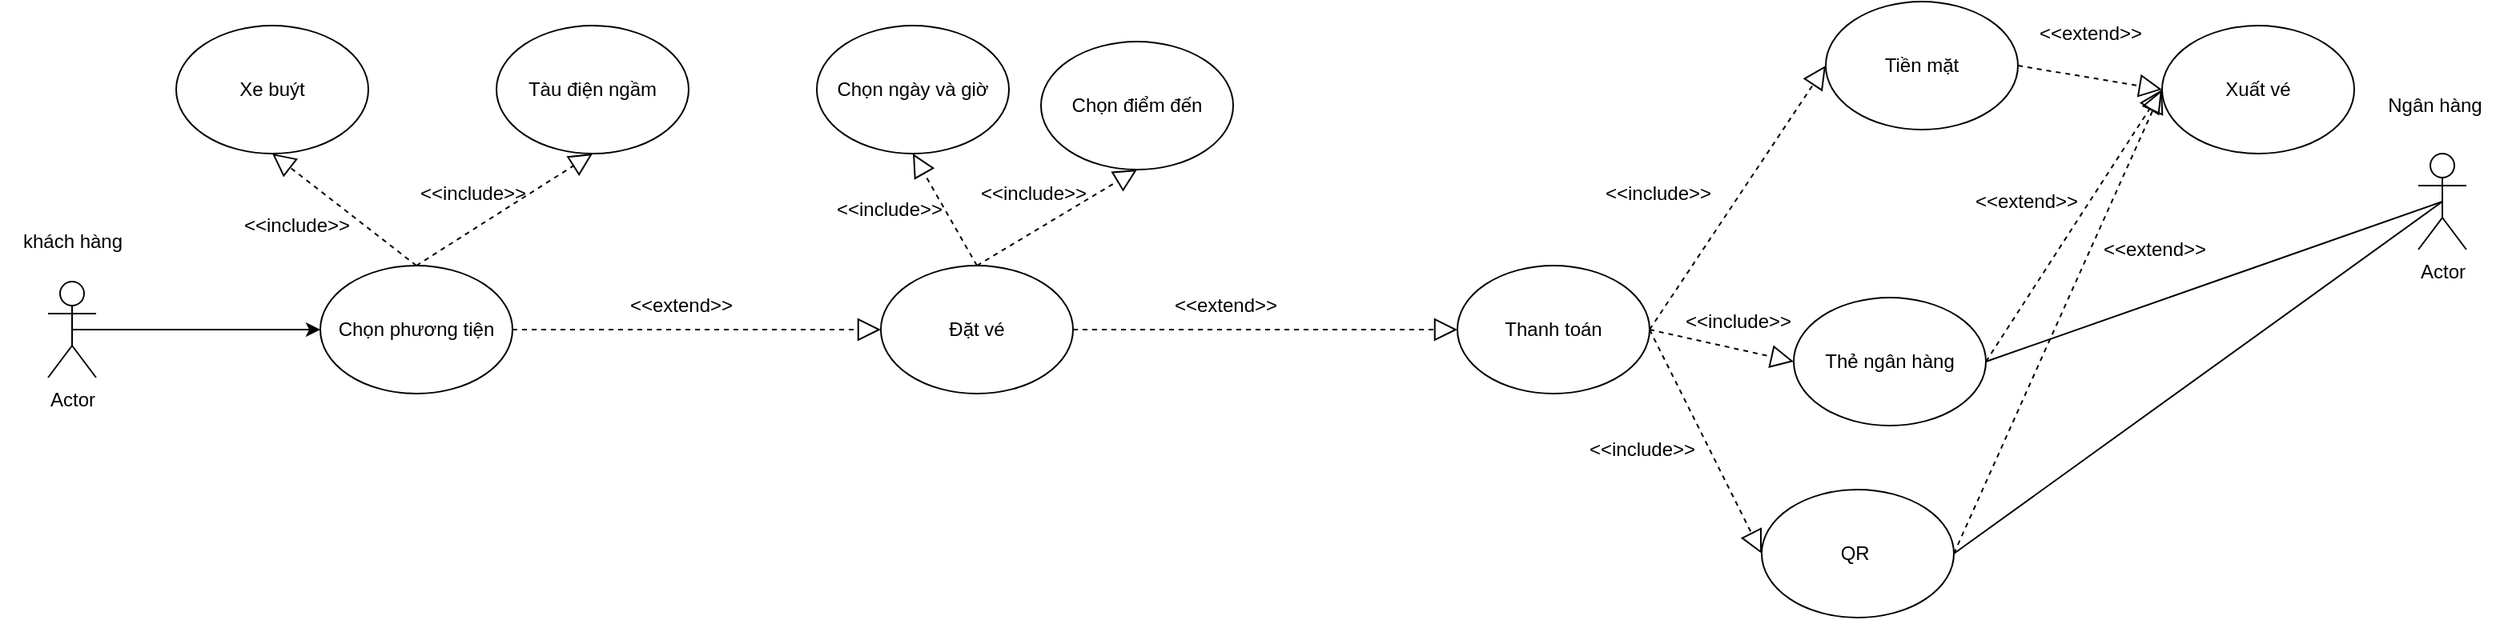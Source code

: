 <mxfile version="20.6.2" type="device" pages="6"><diagram id="iacLoFVcB0joZkk-36ie" name="Usecase"><mxGraphModel dx="1024" dy="604" grid="1" gridSize="10" guides="1" tooltips="1" connect="1" arrows="1" fold="1" page="1" pageScale="1" pageWidth="850" pageHeight="1100" math="0" shadow="0"><root><mxCell id="0"/><mxCell id="1" parent="0"/><mxCell id="AO5Pu_XyWlHS-W1bDRbT-1" value="Actor" style="shape=umlActor;verticalLabelPosition=bottom;verticalAlign=top;html=1;outlineConnect=0;" parent="1" vertex="1"><mxGeometry x="100" y="190" width="30" height="60" as="geometry"/></mxCell><mxCell id="AO5Pu_XyWlHS-W1bDRbT-2" value="khách hàng" style="text;html=1;align=center;verticalAlign=middle;resizable=0;points=[];autosize=1;strokeColor=none;fillColor=none;" parent="1" vertex="1"><mxGeometry x="70" y="150" width="90" height="30" as="geometry"/></mxCell><mxCell id="AO5Pu_XyWlHS-W1bDRbT-3" value="Chọn phương tiện" style="ellipse;whiteSpace=wrap;html=1;" parent="1" vertex="1"><mxGeometry x="270" y="180" width="120" height="80" as="geometry"/></mxCell><mxCell id="AO5Pu_XyWlHS-W1bDRbT-4" value="Xe buýt" style="ellipse;whiteSpace=wrap;html=1;" parent="1" vertex="1"><mxGeometry x="180" y="30" width="120" height="80" as="geometry"/></mxCell><mxCell id="AO5Pu_XyWlHS-W1bDRbT-5" value="Tàu điện ngầm" style="ellipse;whiteSpace=wrap;html=1;" parent="1" vertex="1"><mxGeometry x="380" y="30" width="120" height="80" as="geometry"/></mxCell><mxCell id="AO5Pu_XyWlHS-W1bDRbT-6" value="Đặt vé" style="ellipse;whiteSpace=wrap;html=1;" parent="1" vertex="1"><mxGeometry x="620" y="180" width="120" height="80" as="geometry"/></mxCell><mxCell id="AO5Pu_XyWlHS-W1bDRbT-7" value="Chọn ngày và giờ" style="ellipse;whiteSpace=wrap;html=1;" parent="1" vertex="1"><mxGeometry x="580" y="30" width="120" height="80" as="geometry"/></mxCell><mxCell id="AO5Pu_XyWlHS-W1bDRbT-8" value="Chọn điểm đến" style="ellipse;whiteSpace=wrap;html=1;" parent="1" vertex="1"><mxGeometry x="720" y="40" width="120" height="80" as="geometry"/></mxCell><mxCell id="AO5Pu_XyWlHS-W1bDRbT-9" value="" style="endArrow=classic;html=1;rounded=0;exitX=0.5;exitY=0.5;exitDx=0;exitDy=0;exitPerimeter=0;entryX=0;entryY=0.5;entryDx=0;entryDy=0;" parent="1" source="AO5Pu_XyWlHS-W1bDRbT-1" target="AO5Pu_XyWlHS-W1bDRbT-3" edge="1"><mxGeometry width="50" height="50" relative="1" as="geometry"><mxPoint x="520" y="320" as="sourcePoint"/><mxPoint x="570" y="270" as="targetPoint"/></mxGeometry></mxCell><mxCell id="AO5Pu_XyWlHS-W1bDRbT-10" value="" style="endArrow=block;dashed=1;endFill=0;endSize=12;html=1;rounded=0;exitX=1;exitY=0.5;exitDx=0;exitDy=0;entryX=0;entryY=0.5;entryDx=0;entryDy=0;" parent="1" source="AO5Pu_XyWlHS-W1bDRbT-3" target="AO5Pu_XyWlHS-W1bDRbT-6" edge="1"><mxGeometry width="160" relative="1" as="geometry"><mxPoint x="470" y="290" as="sourcePoint"/><mxPoint x="630" y="290" as="targetPoint"/></mxGeometry></mxCell><mxCell id="AO5Pu_XyWlHS-W1bDRbT-11" value="" style="endArrow=block;dashed=1;endFill=0;endSize=12;html=1;rounded=0;exitX=0.5;exitY=0;exitDx=0;exitDy=0;entryX=0.5;entryY=1;entryDx=0;entryDy=0;" parent="1" source="AO5Pu_XyWlHS-W1bDRbT-3" target="AO5Pu_XyWlHS-W1bDRbT-5" edge="1"><mxGeometry width="160" relative="1" as="geometry"><mxPoint x="470" y="290" as="sourcePoint"/><mxPoint x="630" y="290" as="targetPoint"/></mxGeometry></mxCell><mxCell id="AO5Pu_XyWlHS-W1bDRbT-12" value="" style="endArrow=block;dashed=1;endFill=0;endSize=12;html=1;rounded=0;entryX=0.5;entryY=1;entryDx=0;entryDy=0;exitX=0.5;exitY=0;exitDx=0;exitDy=0;" parent="1" source="AO5Pu_XyWlHS-W1bDRbT-3" target="AO5Pu_XyWlHS-W1bDRbT-4" edge="1"><mxGeometry width="160" relative="1" as="geometry"><mxPoint x="470" y="290" as="sourcePoint"/><mxPoint x="630" y="290" as="targetPoint"/></mxGeometry></mxCell><mxCell id="AO5Pu_XyWlHS-W1bDRbT-13" value="" style="endArrow=block;dashed=1;endFill=0;endSize=12;html=1;rounded=0;entryX=0.5;entryY=1;entryDx=0;entryDy=0;exitX=0.5;exitY=0;exitDx=0;exitDy=0;" parent="1" source="AO5Pu_XyWlHS-W1bDRbT-6" target="AO5Pu_XyWlHS-W1bDRbT-8" edge="1"><mxGeometry width="160" relative="1" as="geometry"><mxPoint x="470" y="290" as="sourcePoint"/><mxPoint x="630" y="290" as="targetPoint"/></mxGeometry></mxCell><mxCell id="AO5Pu_XyWlHS-W1bDRbT-14" value="" style="endArrow=block;dashed=1;endFill=0;endSize=12;html=1;rounded=0;entryX=0.5;entryY=1;entryDx=0;entryDy=0;exitX=0.5;exitY=0;exitDx=0;exitDy=0;" parent="1" source="AO5Pu_XyWlHS-W1bDRbT-6" target="AO5Pu_XyWlHS-W1bDRbT-7" edge="1"><mxGeometry width="160" relative="1" as="geometry"><mxPoint x="470" y="290" as="sourcePoint"/><mxPoint x="630" y="290" as="targetPoint"/></mxGeometry></mxCell><mxCell id="AO5Pu_XyWlHS-W1bDRbT-15" value="Thanh toán" style="ellipse;whiteSpace=wrap;html=1;" parent="1" vertex="1"><mxGeometry x="980" y="180" width="120" height="80" as="geometry"/></mxCell><mxCell id="AO5Pu_XyWlHS-W1bDRbT-17" value="QR&amp;nbsp;" style="ellipse;whiteSpace=wrap;html=1;" parent="1" vertex="1"><mxGeometry x="1170" y="320" width="120" height="80" as="geometry"/></mxCell><mxCell id="AO5Pu_XyWlHS-W1bDRbT-18" value="Thẻ ngân hàng" style="ellipse;whiteSpace=wrap;html=1;" parent="1" vertex="1"><mxGeometry x="1190" y="200" width="120" height="80" as="geometry"/></mxCell><mxCell id="AO5Pu_XyWlHS-W1bDRbT-19" value="Tiền mặt" style="ellipse;whiteSpace=wrap;html=1;" parent="1" vertex="1"><mxGeometry x="1210" y="15" width="120" height="80" as="geometry"/></mxCell><mxCell id="AO5Pu_XyWlHS-W1bDRbT-21" value="" style="endArrow=block;dashed=1;endFill=0;endSize=12;html=1;rounded=0;exitX=1;exitY=0.5;exitDx=0;exitDy=0;entryX=0;entryY=0.5;entryDx=0;entryDy=0;" parent="1" source="AO5Pu_XyWlHS-W1bDRbT-6" target="AO5Pu_XyWlHS-W1bDRbT-15" edge="1"><mxGeometry width="160" relative="1" as="geometry"><mxPoint x="690" y="290" as="sourcePoint"/><mxPoint x="850" y="290" as="targetPoint"/></mxGeometry></mxCell><mxCell id="AO5Pu_XyWlHS-W1bDRbT-24" value="Actor" style="shape=umlActor;verticalLabelPosition=bottom;verticalAlign=top;html=1;" parent="1" vertex="1"><mxGeometry x="1580" y="110" width="30" height="60" as="geometry"/></mxCell><mxCell id="AO5Pu_XyWlHS-W1bDRbT-25" value="Ngân hàng" style="text;html=1;align=center;verticalAlign=middle;resizable=0;points=[];autosize=1;strokeColor=none;fillColor=none;" parent="1" vertex="1"><mxGeometry x="1550" y="65" width="80" height="30" as="geometry"/></mxCell><mxCell id="AO5Pu_XyWlHS-W1bDRbT-27" value="" style="endArrow=block;dashed=1;endFill=0;endSize=12;html=1;rounded=0;entryX=0;entryY=0.5;entryDx=0;entryDy=0;exitX=1;exitY=0.5;exitDx=0;exitDy=0;" parent="1" source="AO5Pu_XyWlHS-W1bDRbT-15" target="AO5Pu_XyWlHS-W1bDRbT-17" edge="1"><mxGeometry width="160" relative="1" as="geometry"><mxPoint x="1010" y="190" as="sourcePoint"/><mxPoint x="1170" y="190" as="targetPoint"/></mxGeometry></mxCell><mxCell id="AO5Pu_XyWlHS-W1bDRbT-28" value="" style="endArrow=block;dashed=1;endFill=0;endSize=12;html=1;rounded=0;entryX=0;entryY=0.5;entryDx=0;entryDy=0;" parent="1" target="AO5Pu_XyWlHS-W1bDRbT-18" edge="1"><mxGeometry width="160" relative="1" as="geometry"><mxPoint x="1100" y="220" as="sourcePoint"/><mxPoint x="1170" y="190" as="targetPoint"/></mxGeometry></mxCell><mxCell id="AO5Pu_XyWlHS-W1bDRbT-29" value="" style="endArrow=block;dashed=1;endFill=0;endSize=12;html=1;rounded=0;entryX=0;entryY=0.5;entryDx=0;entryDy=0;exitX=1;exitY=0.5;exitDx=0;exitDy=0;" parent="1" source="AO5Pu_XyWlHS-W1bDRbT-15" target="AO5Pu_XyWlHS-W1bDRbT-19" edge="1"><mxGeometry width="160" relative="1" as="geometry"><mxPoint x="1010" y="190" as="sourcePoint"/><mxPoint x="1170" y="190" as="targetPoint"/></mxGeometry></mxCell><mxCell id="AO5Pu_XyWlHS-W1bDRbT-30" value="Xuất vé" style="ellipse;whiteSpace=wrap;html=1;" parent="1" vertex="1"><mxGeometry x="1420" y="30" width="120" height="80" as="geometry"/></mxCell><mxCell id="AO5Pu_XyWlHS-W1bDRbT-31" value="" style="endArrow=block;dashed=1;endFill=0;endSize=12;html=1;rounded=0;entryX=0;entryY=0.5;entryDx=0;entryDy=0;exitX=1;exitY=0.5;exitDx=0;exitDy=0;" parent="1" source="AO5Pu_XyWlHS-W1bDRbT-17" target="AO5Pu_XyWlHS-W1bDRbT-30" edge="1"><mxGeometry width="160" relative="1" as="geometry"><mxPoint x="1300" y="320" as="sourcePoint"/><mxPoint x="1380" y="220" as="targetPoint"/></mxGeometry></mxCell><mxCell id="AO5Pu_XyWlHS-W1bDRbT-32" value="" style="endArrow=block;dashed=1;endFill=0;endSize=12;html=1;rounded=0;exitX=1;exitY=0.5;exitDx=0;exitDy=0;entryX=0;entryY=0.5;entryDx=0;entryDy=0;" parent="1" source="AO5Pu_XyWlHS-W1bDRbT-18" target="AO5Pu_XyWlHS-W1bDRbT-30" edge="1"><mxGeometry width="160" relative="1" as="geometry"><mxPoint x="1010" y="190" as="sourcePoint"/><mxPoint x="1380" y="220" as="targetPoint"/></mxGeometry></mxCell><mxCell id="AO5Pu_XyWlHS-W1bDRbT-33" value="" style="endArrow=block;dashed=1;endFill=0;endSize=12;html=1;rounded=0;exitX=1;exitY=0.5;exitDx=0;exitDy=0;entryX=0;entryY=0.5;entryDx=0;entryDy=0;" parent="1" source="AO5Pu_XyWlHS-W1bDRbT-19" target="AO5Pu_XyWlHS-W1bDRbT-30" edge="1"><mxGeometry width="160" relative="1" as="geometry"><mxPoint x="1010" y="190" as="sourcePoint"/><mxPoint x="1170" y="190" as="targetPoint"/></mxGeometry></mxCell><mxCell id="AO5Pu_XyWlHS-W1bDRbT-40" value="" style="endArrow=none;html=1;rounded=0;entryX=0.5;entryY=0.5;entryDx=0;entryDy=0;entryPerimeter=0;exitX=1;exitY=0.5;exitDx=0;exitDy=0;" parent="1" source="AO5Pu_XyWlHS-W1bDRbT-18" target="AO5Pu_XyWlHS-W1bDRbT-24" edge="1"><mxGeometry width="50" height="50" relative="1" as="geometry"><mxPoint x="1070" y="220" as="sourcePoint"/><mxPoint x="1120" y="170" as="targetPoint"/></mxGeometry></mxCell><mxCell id="AO5Pu_XyWlHS-W1bDRbT-41" value="" style="endArrow=none;html=1;rounded=0;entryX=0.5;entryY=0.5;entryDx=0;entryDy=0;entryPerimeter=0;exitX=1;exitY=0.5;exitDx=0;exitDy=0;" parent="1" source="AO5Pu_XyWlHS-W1bDRbT-17" target="AO5Pu_XyWlHS-W1bDRbT-24" edge="1"><mxGeometry width="50" height="50" relative="1" as="geometry"><mxPoint x="1300" y="320" as="sourcePoint"/><mxPoint x="1170" y="170" as="targetPoint"/></mxGeometry></mxCell><mxCell id="AO5Pu_XyWlHS-W1bDRbT-42" value="&amp;lt;&amp;lt;include&amp;gt;&amp;gt;" style="text;html=1;align=center;verticalAlign=middle;resizable=0;points=[];autosize=1;strokeColor=none;fillColor=none;" parent="1" vertex="1"><mxGeometry x="210" y="140" width="90" height="30" as="geometry"/></mxCell><mxCell id="AO5Pu_XyWlHS-W1bDRbT-43" value="&amp;lt;&amp;lt;include&amp;gt;&amp;gt;" style="text;html=1;align=center;verticalAlign=middle;resizable=0;points=[];autosize=1;strokeColor=none;fillColor=none;" parent="1" vertex="1"><mxGeometry x="320" y="120" width="90" height="30" as="geometry"/></mxCell><mxCell id="AO5Pu_XyWlHS-W1bDRbT-44" value="&amp;lt;&amp;lt;extend&amp;gt;&amp;gt;" style="text;html=1;align=center;verticalAlign=middle;resizable=0;points=[];autosize=1;strokeColor=none;fillColor=none;" parent="1" vertex="1"><mxGeometry x="450" y="190" width="90" height="30" as="geometry"/></mxCell><mxCell id="AO5Pu_XyWlHS-W1bDRbT-45" value="&amp;lt;&amp;lt;include&amp;gt;&amp;gt;" style="text;html=1;align=center;verticalAlign=middle;resizable=0;points=[];autosize=1;strokeColor=none;fillColor=none;" parent="1" vertex="1"><mxGeometry x="580" y="130" width="90" height="30" as="geometry"/></mxCell><mxCell id="AO5Pu_XyWlHS-W1bDRbT-46" value="&amp;lt;&amp;lt;include&amp;gt;&amp;gt;" style="text;html=1;align=center;verticalAlign=middle;resizable=0;points=[];autosize=1;strokeColor=none;fillColor=none;" parent="1" vertex="1"><mxGeometry x="670" y="120" width="90" height="30" as="geometry"/></mxCell><mxCell id="AO5Pu_XyWlHS-W1bDRbT-47" value="&amp;lt;&amp;lt;extend&amp;gt;&amp;gt;" style="text;html=1;align=center;verticalAlign=middle;resizable=0;points=[];autosize=1;strokeColor=none;fillColor=none;" parent="1" vertex="1"><mxGeometry x="790" y="190" width="90" height="30" as="geometry"/></mxCell><mxCell id="AO5Pu_XyWlHS-W1bDRbT-48" value="&amp;lt;&amp;lt;include&amp;gt;&amp;gt;" style="text;html=1;align=center;verticalAlign=middle;resizable=0;points=[];autosize=1;strokeColor=none;fillColor=none;" parent="1" vertex="1"><mxGeometry x="1050" y="280" width="90" height="30" as="geometry"/></mxCell><mxCell id="AO5Pu_XyWlHS-W1bDRbT-49" value="&amp;lt;&amp;lt;include&amp;gt;&amp;gt;" style="text;html=1;align=center;verticalAlign=middle;resizable=0;points=[];autosize=1;strokeColor=none;fillColor=none;" parent="1" vertex="1"><mxGeometry x="1110" y="200" width="90" height="30" as="geometry"/></mxCell><mxCell id="AO5Pu_XyWlHS-W1bDRbT-50" value="&amp;lt;&amp;lt;include&amp;gt;&amp;gt;" style="text;html=1;align=center;verticalAlign=middle;resizable=0;points=[];autosize=1;strokeColor=none;fillColor=none;" parent="1" vertex="1"><mxGeometry x="1060" y="120" width="90" height="30" as="geometry"/></mxCell><mxCell id="AO5Pu_XyWlHS-W1bDRbT-51" value="&amp;lt;&amp;lt;extend&amp;gt;&amp;gt;" style="text;html=1;align=center;verticalAlign=middle;resizable=0;points=[];autosize=1;strokeColor=none;fillColor=none;" parent="1" vertex="1"><mxGeometry x="1330" y="20" width="90" height="30" as="geometry"/></mxCell><mxCell id="AO5Pu_XyWlHS-W1bDRbT-52" value="&amp;lt;&amp;lt;extend&amp;gt;&amp;gt;" style="text;html=1;align=center;verticalAlign=middle;resizable=0;points=[];autosize=1;strokeColor=none;fillColor=none;" parent="1" vertex="1"><mxGeometry x="1370" y="155" width="90" height="30" as="geometry"/></mxCell><mxCell id="AO5Pu_XyWlHS-W1bDRbT-53" value="&amp;lt;&amp;lt;extend&amp;gt;&amp;gt;" style="text;html=1;align=center;verticalAlign=middle;resizable=0;points=[];autosize=1;strokeColor=none;fillColor=none;" parent="1" vertex="1"><mxGeometry x="1290" y="125" width="90" height="30" as="geometry"/></mxCell></root></mxGraphModel></diagram><diagram id="TKnzHQsbYQCjZltURCV0" name="Activity"><mxGraphModel dx="1024" dy="604" grid="1" gridSize="10" guides="1" tooltips="1" connect="1" arrows="1" fold="1" page="1" pageScale="1" pageWidth="850" pageHeight="1100" math="0" shadow="0"><root><mxCell id="0"/><mxCell id="1" parent="0"/><mxCell id="hkmP-jfpJvzQ1PS6TCCX-1" value="khách hàng" style="swimlane;whiteSpace=wrap;html=1;" parent="1" vertex="1"><mxGeometry x="100" y="70" width="300" height="1920" as="geometry"/></mxCell><mxCell id="hkmP-jfpJvzQ1PS6TCCX-17" value="chọn phương tiện" style="rounded=1;whiteSpace=wrap;html=1;arcSize=40;fontColor=#000000;fillColor=#ffffc0;strokeColor=#ff0000;" parent="hkmP-jfpJvzQ1PS6TCCX-1" vertex="1"><mxGeometry x="60" y="500" width="120" height="40" as="geometry"/></mxCell><mxCell id="hkmP-jfpJvzQ1PS6TCCX-21" value="điền thông tin đặt vé" style="rounded=1;whiteSpace=wrap;html=1;arcSize=40;fontColor=#000000;fillColor=#ffffc0;strokeColor=#ff0000;" parent="hkmP-jfpJvzQ1PS6TCCX-1" vertex="1"><mxGeometry x="60" y="680" width="120" height="40" as="geometry"/></mxCell><mxCell id="qlvYzzBiMZZHUii1T-9Y-28" value="chọn phương thức thanh toán" style="rounded=1;whiteSpace=wrap;html=1;arcSize=40;fontColor=#000000;fillColor=#ffffc0;strokeColor=#ff0000;" parent="hkmP-jfpJvzQ1PS6TCCX-1" vertex="1"><mxGeometry x="70" y="1110" width="120" height="40" as="geometry"/></mxCell><mxCell id="hkmP-jfpJvzQ1PS6TCCX-6" value="Hệ thống" style="swimlane;whiteSpace=wrap;html=1;" parent="1" vertex="1"><mxGeometry x="400" y="70" width="560" height="1920" as="geometry"/></mxCell><mxCell id="hkmP-jfpJvzQ1PS6TCCX-2" value="" style="ellipse;html=1;shape=startState;fillColor=#000000;strokeColor=#ff0000;" parent="hkmP-jfpJvzQ1PS6TCCX-6" vertex="1"><mxGeometry x="135" y="70" width="30" height="30" as="geometry"/></mxCell><mxCell id="hkmP-jfpJvzQ1PS6TCCX-3" value="" style="edgeStyle=orthogonalEdgeStyle;html=1;verticalAlign=bottom;endArrow=open;endSize=8;strokeColor=#ff0000;rounded=0;" parent="hkmP-jfpJvzQ1PS6TCCX-6" source="hkmP-jfpJvzQ1PS6TCCX-2" edge="1"><mxGeometry relative="1" as="geometry"><mxPoint x="150" y="160" as="targetPoint"/></mxGeometry></mxCell><mxCell id="hkmP-jfpJvzQ1PS6TCCX-4" value="hiển thị giao diện chọn điểm dến" style="rounded=1;whiteSpace=wrap;html=1;arcSize=40;fontColor=#000000;fillColor=#ffffc0;strokeColor=#ff0000;" parent="hkmP-jfpJvzQ1PS6TCCX-6" vertex="1"><mxGeometry x="90" y="160" width="120" height="40" as="geometry"/></mxCell><mxCell id="hkmP-jfpJvzQ1PS6TCCX-5" value="" style="edgeStyle=orthogonalEdgeStyle;html=1;verticalAlign=bottom;endArrow=open;endSize=8;strokeColor=#ff0000;rounded=0;" parent="hkmP-jfpJvzQ1PS6TCCX-6" source="hkmP-jfpJvzQ1PS6TCCX-4" edge="1"><mxGeometry relative="1" as="geometry"><mxPoint x="150" y="260" as="targetPoint"/></mxGeometry></mxCell><mxCell id="hkmP-jfpJvzQ1PS6TCCX-7" value="" style="shape=line;html=1;strokeWidth=6;strokeColor=#ff0000;" parent="hkmP-jfpJvzQ1PS6TCCX-6" vertex="1"><mxGeometry x="50" y="260" width="200" height="10" as="geometry"/></mxCell><mxCell id="hkmP-jfpJvzQ1PS6TCCX-8" value="" style="edgeStyle=orthogonalEdgeStyle;html=1;verticalAlign=bottom;endArrow=open;endSize=8;strokeColor=#ff0000;rounded=0;" parent="hkmP-jfpJvzQ1PS6TCCX-6" source="hkmP-jfpJvzQ1PS6TCCX-7" edge="1"><mxGeometry relative="1" as="geometry"><mxPoint x="90" y="350" as="targetPoint"/><Array as="points"><mxPoint x="90" y="310"/><mxPoint x="90" y="310"/></Array></mxGeometry></mxCell><mxCell id="hkmP-jfpJvzQ1PS6TCCX-9" value="" style="edgeStyle=orthogonalEdgeStyle;html=1;verticalAlign=bottom;endArrow=open;endSize=8;strokeColor=#ff0000;rounded=0;" parent="hkmP-jfpJvzQ1PS6TCCX-6" edge="1"><mxGeometry relative="1" as="geometry"><mxPoint x="210" y="350" as="targetPoint"/><mxPoint x="210" y="270" as="sourcePoint"/><Array as="points"><mxPoint x="210" y="300"/><mxPoint x="210" y="300"/></Array></mxGeometry></mxCell><mxCell id="hkmP-jfpJvzQ1PS6TCCX-10" value="Xe buýt" style="rounded=1;whiteSpace=wrap;html=1;arcSize=40;fontColor=#000000;fillColor=#ffffc0;strokeColor=#ff0000;" parent="hkmP-jfpJvzQ1PS6TCCX-6" vertex="1"><mxGeometry x="30" y="350" width="120" height="40" as="geometry"/></mxCell><mxCell id="hkmP-jfpJvzQ1PS6TCCX-11" value="" style="edgeStyle=orthogonalEdgeStyle;html=1;verticalAlign=bottom;endArrow=open;endSize=8;strokeColor=#ff0000;rounded=0;" parent="hkmP-jfpJvzQ1PS6TCCX-6" source="hkmP-jfpJvzQ1PS6TCCX-10" edge="1"><mxGeometry relative="1" as="geometry"><mxPoint x="90" y="450" as="targetPoint"/></mxGeometry></mxCell><mxCell id="hkmP-jfpJvzQ1PS6TCCX-12" value="Tàu điện ngầm" style="rounded=1;whiteSpace=wrap;html=1;arcSize=40;fontColor=#000000;fillColor=#ffffc0;strokeColor=#ff0000;" parent="hkmP-jfpJvzQ1PS6TCCX-6" vertex="1"><mxGeometry x="150" y="350" width="120" height="40" as="geometry"/></mxCell><mxCell id="hkmP-jfpJvzQ1PS6TCCX-13" value="" style="edgeStyle=orthogonalEdgeStyle;html=1;verticalAlign=bottom;endArrow=open;endSize=8;strokeColor=#ff0000;rounded=0;" parent="hkmP-jfpJvzQ1PS6TCCX-6" source="hkmP-jfpJvzQ1PS6TCCX-12" edge="1"><mxGeometry relative="1" as="geometry"><mxPoint x="210" y="450" as="targetPoint"/><Array as="points"><mxPoint x="210" y="450"/></Array></mxGeometry></mxCell><mxCell id="hkmP-jfpJvzQ1PS6TCCX-15" value="" style="shape=line;html=1;strokeWidth=6;strokeColor=#ff0000;" parent="hkmP-jfpJvzQ1PS6TCCX-6" vertex="1"><mxGeometry x="50" y="450" width="200" height="10" as="geometry"/></mxCell><mxCell id="hkmP-jfpJvzQ1PS6TCCX-16" value="" style="edgeStyle=orthogonalEdgeStyle;html=1;verticalAlign=bottom;endArrow=open;endSize=8;strokeColor=#ff0000;rounded=0;" parent="hkmP-jfpJvzQ1PS6TCCX-6" source="hkmP-jfpJvzQ1PS6TCCX-15" edge="1"><mxGeometry relative="1" as="geometry"><mxPoint x="-120" y="520" as="targetPoint"/><Array as="points"><mxPoint x="150" y="520"/><mxPoint x="-120" y="520"/></Array></mxGeometry></mxCell><mxCell id="hkmP-jfpJvzQ1PS6TCCX-19" value="hiện thị giao diện chọn thông tin đặt vé" style="rounded=1;whiteSpace=wrap;html=1;arcSize=40;fontColor=#000000;fillColor=#ffffc0;strokeColor=#ff0000;" parent="hkmP-jfpJvzQ1PS6TCCX-6" vertex="1"><mxGeometry x="100" y="590" width="120" height="40" as="geometry"/></mxCell><mxCell id="qlvYzzBiMZZHUii1T-9Y-1" value="hiển thị giao diện thanh toán" style="rounded=1;whiteSpace=wrap;html=1;arcSize=40;fontColor=#000000;fillColor=#ffffc0;strokeColor=#ff0000;" parent="hkmP-jfpJvzQ1PS6TCCX-6" vertex="1"><mxGeometry x="130" y="770" width="120" height="40" as="geometry"/></mxCell><mxCell id="qlvYzzBiMZZHUii1T-9Y-2" value="" style="edgeStyle=orthogonalEdgeStyle;html=1;verticalAlign=bottom;endArrow=open;endSize=8;strokeColor=#ff0000;rounded=0;" parent="hkmP-jfpJvzQ1PS6TCCX-6" source="qlvYzzBiMZZHUii1T-9Y-1" edge="1"><mxGeometry relative="1" as="geometry"><mxPoint x="190" y="870" as="targetPoint"/></mxGeometry></mxCell><mxCell id="qlvYzzBiMZZHUii1T-9Y-3" value="" style="shape=line;html=1;strokeWidth=6;strokeColor=#ff0000;" parent="hkmP-jfpJvzQ1PS6TCCX-6" vertex="1"><mxGeometry x="60" y="870" width="310" height="10" as="geometry"/></mxCell><mxCell id="qlvYzzBiMZZHUii1T-9Y-7" value="Tiền mặt" style="rounded=1;whiteSpace=wrap;html=1;arcSize=40;fontColor=#000000;fillColor=#ffffc0;strokeColor=#ff0000;" parent="hkmP-jfpJvzQ1PS6TCCX-6" vertex="1"><mxGeometry x="15" y="950" width="120" height="40" as="geometry"/></mxCell><mxCell id="qlvYzzBiMZZHUii1T-9Y-13" value="QR" style="rounded=1;whiteSpace=wrap;html=1;arcSize=40;fontColor=#000000;fillColor=#ffffc0;strokeColor=#ff0000;" parent="hkmP-jfpJvzQ1PS6TCCX-6" vertex="1"><mxGeometry x="280" y="950" width="120" height="40" as="geometry"/></mxCell><mxCell id="qlvYzzBiMZZHUii1T-9Y-16" value="" style="edgeStyle=orthogonalEdgeStyle;html=1;verticalAlign=bottom;endArrow=open;endSize=8;strokeColor=#ff0000;rounded=0;" parent="hkmP-jfpJvzQ1PS6TCCX-6" edge="1"><mxGeometry relative="1" as="geometry"><mxPoint x="340" y="950" as="targetPoint"/><mxPoint x="340" y="880" as="sourcePoint"/></mxGeometry></mxCell><mxCell id="qlvYzzBiMZZHUii1T-9Y-21" value="" style="edgeStyle=orthogonalEdgeStyle;html=1;verticalAlign=bottom;endArrow=open;endSize=8;strokeColor=#ff0000;rounded=0;" parent="hkmP-jfpJvzQ1PS6TCCX-6" edge="1"><mxGeometry relative="1" as="geometry"><mxPoint x="80" y="950" as="targetPoint"/><mxPoint x="80" y="880" as="sourcePoint"/></mxGeometry></mxCell><mxCell id="qlvYzzBiMZZHUii1T-9Y-22" value="thẻ ngân hàng" style="rounded=1;whiteSpace=wrap;html=1;arcSize=40;fontColor=#000000;fillColor=#ffffc0;strokeColor=#ff0000;" parent="hkmP-jfpJvzQ1PS6TCCX-6" vertex="1"><mxGeometry x="155" y="950" width="120" height="40" as="geometry"/></mxCell><mxCell id="qlvYzzBiMZZHUii1T-9Y-23" value="" style="edgeStyle=orthogonalEdgeStyle;html=1;verticalAlign=bottom;endArrow=open;endSize=8;strokeColor=#ff0000;rounded=0;" parent="hkmP-jfpJvzQ1PS6TCCX-6" source="qlvYzzBiMZZHUii1T-9Y-22" edge="1"><mxGeometry relative="1" as="geometry"><mxPoint x="215" y="1050" as="targetPoint"/></mxGeometry></mxCell><mxCell id="qlvYzzBiMZZHUii1T-9Y-24" value="" style="edgeStyle=orthogonalEdgeStyle;html=1;verticalAlign=bottom;endArrow=open;endSize=8;strokeColor=#ff0000;rounded=0;" parent="hkmP-jfpJvzQ1PS6TCCX-6" edge="1"><mxGeometry relative="1" as="geometry"><mxPoint x="339.5" y="1050" as="targetPoint"/><mxPoint x="339.5" y="990" as="sourcePoint"/></mxGeometry></mxCell><mxCell id="qlvYzzBiMZZHUii1T-9Y-25" value="" style="edgeStyle=orthogonalEdgeStyle;html=1;verticalAlign=bottom;endArrow=open;endSize=8;strokeColor=#ff0000;rounded=0;" parent="hkmP-jfpJvzQ1PS6TCCX-6" edge="1"><mxGeometry relative="1" as="geometry"><mxPoint x="74.5" y="1050" as="targetPoint"/><mxPoint x="74.5" y="990" as="sourcePoint"/></mxGeometry></mxCell><mxCell id="qlvYzzBiMZZHUii1T-9Y-26" value="" style="shape=line;html=1;strokeWidth=6;strokeColor=#ff0000;" parent="hkmP-jfpJvzQ1PS6TCCX-6" vertex="1"><mxGeometry x="70" y="1050" width="280" height="10" as="geometry"/></mxCell><mxCell id="qlvYzzBiMZZHUii1T-9Y-30" value="ngân hàng hoăc QR?" style="rhombus;whiteSpace=wrap;html=1;fillColor=#ffffc0;strokeColor=#ff0000;" parent="hkmP-jfpJvzQ1PS6TCCX-6" vertex="1"><mxGeometry x="165" y="1300" width="130" height="60" as="geometry"/></mxCell><mxCell id="qlvYzzBiMZZHUii1T-9Y-32" value="yes" style="edgeStyle=orthogonalEdgeStyle;html=1;align=left;verticalAlign=top;endArrow=open;endSize=8;strokeColor=#ff0000;rounded=0;" parent="hkmP-jfpJvzQ1PS6TCCX-6" source="qlvYzzBiMZZHUii1T-9Y-30" edge="1"><mxGeometry x="-1" y="95" relative="1" as="geometry"><mxPoint x="230" y="1400" as="targetPoint"/><mxPoint x="-5" y="-30" as="offset"/></mxGeometry></mxCell><mxCell id="qlvYzzBiMZZHUii1T-9Y-38" value="kiểm tra phương thức thanh toán" style="rounded=1;whiteSpace=wrap;html=1;arcSize=40;fontColor=#000000;fillColor=#ffffc0;strokeColor=#ff0000;" parent="hkmP-jfpJvzQ1PS6TCCX-6" vertex="1"><mxGeometry x="170" y="1200" width="120" height="40" as="geometry"/></mxCell><mxCell id="qlvYzzBiMZZHUii1T-9Y-39" value="" style="edgeStyle=orthogonalEdgeStyle;html=1;verticalAlign=bottom;endArrow=open;endSize=8;strokeColor=#ff0000;rounded=0;" parent="hkmP-jfpJvzQ1PS6TCCX-6" source="qlvYzzBiMZZHUii1T-9Y-38" edge="1"><mxGeometry relative="1" as="geometry"><mxPoint x="230" y="1300" as="targetPoint"/></mxGeometry></mxCell><mxCell id="qlvYzzBiMZZHUii1T-9Y-47" value="kiểm tra số tiền" style="rounded=1;whiteSpace=wrap;html=1;arcSize=40;fontColor=#000000;fillColor=#ffffc0;strokeColor=#ff0000;" parent="hkmP-jfpJvzQ1PS6TCCX-6" vertex="1"><mxGeometry x="170" y="1400" width="120" height="40" as="geometry"/></mxCell><mxCell id="qlvYzzBiMZZHUii1T-9Y-48" value="" style="edgeStyle=orthogonalEdgeStyle;html=1;verticalAlign=bottom;endArrow=open;endSize=8;strokeColor=#ff0000;rounded=0;" parent="hkmP-jfpJvzQ1PS6TCCX-6" source="qlvYzzBiMZZHUii1T-9Y-47" edge="1"><mxGeometry relative="1" as="geometry"><mxPoint x="230" y="1500" as="targetPoint"/></mxGeometry></mxCell><mxCell id="qlvYzzBiMZZHUii1T-9Y-49" value="" style="rhombus;whiteSpace=wrap;html=1;fillColor=#ffffc0;strokeColor=#ff0000;" parent="hkmP-jfpJvzQ1PS6TCCX-6" vertex="1"><mxGeometry x="190" y="1500" width="80" height="40" as="geometry"/></mxCell><mxCell id="qlvYzzBiMZZHUii1T-9Y-50" value="no" style="edgeStyle=orthogonalEdgeStyle;html=1;align=left;verticalAlign=bottom;endArrow=open;endSize=8;strokeColor=#ff0000;rounded=0;" parent="hkmP-jfpJvzQ1PS6TCCX-6" source="qlvYzzBiMZZHUii1T-9Y-49" edge="1"><mxGeometry x="-1" relative="1" as="geometry"><mxPoint x="250" y="790" as="targetPoint"/><Array as="points"><mxPoint x="750" y="1520"/><mxPoint x="750" y="790"/></Array></mxGeometry></mxCell><mxCell id="qlvYzzBiMZZHUii1T-9Y-51" value="yes" style="edgeStyle=orthogonalEdgeStyle;html=1;align=left;verticalAlign=top;endArrow=open;endSize=8;strokeColor=#ff0000;rounded=0;" parent="hkmP-jfpJvzQ1PS6TCCX-6" source="qlvYzzBiMZZHUii1T-9Y-49" edge="1"><mxGeometry x="-1" relative="1" as="geometry"><mxPoint x="230" y="1600" as="targetPoint"/><Array as="points"><mxPoint x="230" y="1600"/></Array></mxGeometry></mxCell><mxCell id="qlvYzzBiMZZHUii1T-9Y-52" value="thông báo thanh toán thành công" style="rounded=1;whiteSpace=wrap;html=1;arcSize=40;fontColor=#000000;fillColor=#ffffc0;strokeColor=#ff0000;" parent="hkmP-jfpJvzQ1PS6TCCX-6" vertex="1"><mxGeometry x="170" y="1600" width="120" height="40" as="geometry"/></mxCell><mxCell id="qlvYzzBiMZZHUii1T-9Y-53" value="" style="edgeStyle=orthogonalEdgeStyle;html=1;verticalAlign=bottom;endArrow=open;endSize=8;strokeColor=#ff0000;rounded=0;" parent="hkmP-jfpJvzQ1PS6TCCX-6" source="qlvYzzBiMZZHUii1T-9Y-52" edge="1"><mxGeometry relative="1" as="geometry"><mxPoint x="230" y="1700" as="targetPoint"/></mxGeometry></mxCell><mxCell id="qlvYzzBiMZZHUii1T-9Y-54" value="in vé" style="rounded=1;whiteSpace=wrap;html=1;arcSize=40;fontColor=#000000;fillColor=#ffffc0;strokeColor=#ff0000;" parent="hkmP-jfpJvzQ1PS6TCCX-6" vertex="1"><mxGeometry x="170" y="1700" width="120" height="40" as="geometry"/></mxCell><mxCell id="qlvYzzBiMZZHUii1T-9Y-55" value="" style="edgeStyle=orthogonalEdgeStyle;html=1;verticalAlign=bottom;endArrow=open;endSize=8;strokeColor=#ff0000;rounded=0;" parent="hkmP-jfpJvzQ1PS6TCCX-6" source="qlvYzzBiMZZHUii1T-9Y-54" edge="1"><mxGeometry relative="1" as="geometry"><mxPoint x="230" y="1800" as="targetPoint"/></mxGeometry></mxCell><mxCell id="qlvYzzBiMZZHUii1T-9Y-56" value="" style="ellipse;html=1;shape=endState;fillColor=#000000;strokeColor=#ff0000;" parent="hkmP-jfpJvzQ1PS6TCCX-6" vertex="1"><mxGeometry x="215" y="1800" width="30" height="30" as="geometry"/></mxCell><mxCell id="hkmP-jfpJvzQ1PS6TCCX-18" value="" style="edgeStyle=orthogonalEdgeStyle;html=1;verticalAlign=bottom;endArrow=open;endSize=8;strokeColor=#ff0000;rounded=0;entryX=0;entryY=0.5;entryDx=0;entryDy=0;" parent="1" source="hkmP-jfpJvzQ1PS6TCCX-17" target="hkmP-jfpJvzQ1PS6TCCX-19" edge="1"><mxGeometry relative="1" as="geometry"><mxPoint x="320" y="670" as="targetPoint"/><Array as="points"><mxPoint x="220" y="680"/></Array></mxGeometry></mxCell><mxCell id="hkmP-jfpJvzQ1PS6TCCX-20" value="" style="edgeStyle=orthogonalEdgeStyle;html=1;verticalAlign=bottom;endArrow=open;endSize=8;strokeColor=#ff0000;rounded=0;entryX=1;entryY=0.5;entryDx=0;entryDy=0;" parent="1" source="hkmP-jfpJvzQ1PS6TCCX-19" target="hkmP-jfpJvzQ1PS6TCCX-21" edge="1"><mxGeometry relative="1" as="geometry"><mxPoint x="660" y="760" as="targetPoint"/><Array as="points"><mxPoint x="670" y="770"/></Array></mxGeometry></mxCell><mxCell id="hkmP-jfpJvzQ1PS6TCCX-22" value="" style="edgeStyle=orthogonalEdgeStyle;html=1;verticalAlign=bottom;endArrow=open;endSize=8;strokeColor=#ff0000;rounded=0;entryX=0;entryY=0.5;entryDx=0;entryDy=0;" parent="1" source="hkmP-jfpJvzQ1PS6TCCX-21" target="qlvYzzBiMZZHUii1T-9Y-1" edge="1"><mxGeometry relative="1" as="geometry"><mxPoint x="320" y="850" as="targetPoint"/><Array as="points"><mxPoint x="220" y="860"/></Array></mxGeometry></mxCell><mxCell id="qlvYzzBiMZZHUii1T-9Y-20" value="" style="edgeStyle=orthogonalEdgeStyle;html=1;verticalAlign=bottom;endArrow=open;endSize=8;strokeColor=#ff0000;rounded=0;" parent="1" edge="1"><mxGeometry relative="1" as="geometry"><mxPoint x="620" y="1020" as="targetPoint"/><mxPoint x="620" y="950" as="sourcePoint"/></mxGeometry></mxCell><mxCell id="qlvYzzBiMZZHUii1T-9Y-27" value="" style="edgeStyle=orthogonalEdgeStyle;html=1;verticalAlign=bottom;endArrow=open;endSize=8;strokeColor=#ff0000;rounded=0;entryX=1;entryY=0.5;entryDx=0;entryDy=0;" parent="1" source="qlvYzzBiMZZHUii1T-9Y-26" target="qlvYzzBiMZZHUii1T-9Y-28" edge="1"><mxGeometry relative="1" as="geometry"><mxPoint x="610" y="1200" as="targetPoint"/><Array as="points"><mxPoint x="630" y="1200"/></Array></mxGeometry></mxCell><mxCell id="qlvYzzBiMZZHUii1T-9Y-29" value="" style="edgeStyle=orthogonalEdgeStyle;html=1;verticalAlign=bottom;endArrow=open;endSize=8;strokeColor=#ff0000;rounded=0;entryX=0;entryY=0.5;entryDx=0;entryDy=0;" parent="1" source="qlvYzzBiMZZHUii1T-9Y-28" target="qlvYzzBiMZZHUii1T-9Y-38" edge="1"><mxGeometry relative="1" as="geometry"><mxPoint x="230" y="1280" as="targetPoint"/><Array as="points"><mxPoint x="230" y="1290"/></Array></mxGeometry></mxCell><mxCell id="qlvYzzBiMZZHUii1T-9Y-40" value="ngân hàng" style="swimlane;whiteSpace=wrap;html=1;" parent="1" vertex="1"><mxGeometry x="960" y="70" width="280" height="1920" as="geometry"/></mxCell><mxCell id="qlvYzzBiMZZHUii1T-9Y-41" value="" style="rhombus;whiteSpace=wrap;html=1;fillColor=#ffffc0;strokeColor=#ff0000;" parent="qlvYzzBiMZZHUii1T-9Y-40" vertex="1"><mxGeometry x="70" y="1400" width="80" height="40" as="geometry"/></mxCell><mxCell id="qlvYzzBiMZZHUii1T-9Y-44" value="kiểm tra tài khoản" style="rounded=1;whiteSpace=wrap;html=1;arcSize=40;fontColor=#000000;fillColor=#ffffc0;strokeColor=#ff0000;" parent="qlvYzzBiMZZHUii1T-9Y-40" vertex="1"><mxGeometry x="50" y="1310" width="120" height="40" as="geometry"/></mxCell><mxCell id="qlvYzzBiMZZHUii1T-9Y-45" value="" style="edgeStyle=orthogonalEdgeStyle;html=1;verticalAlign=bottom;endArrow=open;endSize=8;strokeColor=#ff0000;rounded=0;" parent="qlvYzzBiMZZHUii1T-9Y-40" source="qlvYzzBiMZZHUii1T-9Y-44" edge="1"><mxGeometry relative="1" as="geometry"><mxPoint x="110" y="1400" as="targetPoint"/></mxGeometry></mxCell><mxCell id="qlvYzzBiMZZHUii1T-9Y-42" value="no" style="edgeStyle=orthogonalEdgeStyle;html=1;align=left;verticalAlign=bottom;endArrow=open;endSize=8;strokeColor=#ff0000;rounded=0;entryX=1;entryY=0.5;entryDx=0;entryDy=0;" parent="1" source="qlvYzzBiMZZHUii1T-9Y-41" target="qlvYzzBiMZZHUii1T-9Y-1" edge="1"><mxGeometry x="-1" relative="1" as="geometry"><mxPoint x="1210" y="1490" as="targetPoint"/><Array as="points"><mxPoint x="1150" y="1490"/><mxPoint x="1150" y="860"/></Array></mxGeometry></mxCell><mxCell id="qlvYzzBiMZZHUii1T-9Y-31" value="no" style="edgeStyle=orthogonalEdgeStyle;html=1;align=left;verticalAlign=bottom;endArrow=open;endSize=8;strokeColor=#ff0000;rounded=0;entryX=0;entryY=0.5;entryDx=0;entryDy=0;" parent="1" source="qlvYzzBiMZZHUii1T-9Y-30" target="qlvYzzBiMZZHUii1T-9Y-44" edge="1"><mxGeometry x="-1" y="-82" relative="1" as="geometry"><mxPoint x="770" y="1400" as="targetPoint"/><Array as="points"><mxPoint x="930" y="1400"/><mxPoint x="930" y="1400"/></Array><mxPoint x="-65" y="-32" as="offset"/></mxGeometry></mxCell><mxCell id="qlvYzzBiMZZHUii1T-9Y-43" value="yes" style="edgeStyle=orthogonalEdgeStyle;html=1;align=left;verticalAlign=top;endArrow=open;endSize=8;strokeColor=#ff0000;rounded=0;entryX=1;entryY=0.5;entryDx=0;entryDy=0;" parent="1" source="qlvYzzBiMZZHUii1T-9Y-41" target="qlvYzzBiMZZHUii1T-9Y-52" edge="1"><mxGeometry x="-1" relative="1" as="geometry"><mxPoint x="1070" y="1630" as="targetPoint"/><Array as="points"><mxPoint x="1070" y="1690"/></Array></mxGeometry></mxCell></root></mxGraphModel></diagram><diagram id="hqvsIVsKfqY9da1HC5JM" name="Sequence-by cash"><mxGraphModel dx="1874" dy="604" grid="1" gridSize="10" guides="1" tooltips="1" connect="1" arrows="1" fold="1" page="1" pageScale="1" pageWidth="850" pageHeight="1100" math="0" shadow="0"><root><mxCell id="0"/><mxCell id="1" parent="0"/><mxCell id="D4x4B9garXO0ac8S24xC-14" value="Alternative" style="shape=umlFrame;whiteSpace=wrap;html=1;" parent="1" vertex="1"><mxGeometry x="-10" y="590" width="770" height="240" as="geometry"/></mxCell><mxCell id="9W0gBrPyA10FoEsN2VA4-1" value="" style="shape=umlLifeline;participant=umlActor;perimeter=lifelinePerimeter;whiteSpace=wrap;html=1;container=1;collapsible=0;recursiveResize=0;verticalAlign=top;spacingTop=36;outlineConnect=0;" parent="1" vertex="1"><mxGeometry x="140" y="40" width="20" height="810" as="geometry"/></mxCell><mxCell id="JSUCq2YfD1dLQ-B25iVB-1" value="" style="html=1;points=[];perimeter=orthogonalPerimeter;" parent="9W0gBrPyA10FoEsN2VA4-1" vertex="1"><mxGeometry x="5" y="80" width="10" height="80" as="geometry"/></mxCell><mxCell id="JSUCq2YfD1dLQ-B25iVB-2" value="" style="html=1;points=[];perimeter=orthogonalPerimeter;" parent="9W0gBrPyA10FoEsN2VA4-1" vertex="1"><mxGeometry x="5" y="300" width="10" height="170" as="geometry"/></mxCell><mxCell id="9W0gBrPyA10FoEsN2VA4-2" value="giao diện" style="shape=umlLifeline;perimeter=lifelinePerimeter;whiteSpace=wrap;html=1;container=1;collapsible=0;recursiveResize=0;outlineConnect=0;" parent="1" vertex="1"><mxGeometry x="325" y="40" width="100" height="810" as="geometry"/></mxCell><mxCell id="D4x4B9garXO0ac8S24xC-1" value="trả về giao diện chọn thông tin vé" style="html=1;verticalAlign=bottom;endArrow=open;dashed=1;endSize=8;rounded=0;" parent="9W0gBrPyA10FoEsN2VA4-2" source="9W0gBrPyA10FoEsN2VA4-3" edge="1"><mxGeometry relative="1" as="geometry"><mxPoint x="145" y="240" as="sourcePoint"/><mxPoint x="65" y="240" as="targetPoint"/></mxGeometry></mxCell><mxCell id="D4x4B9garXO0ac8S24xC-5" value="gửi yêu cầu thanh toán" style="html=1;verticalAlign=bottom;endArrow=block;rounded=0;" parent="9W0gBrPyA10FoEsN2VA4-2" target="9W0gBrPyA10FoEsN2VA4-3" edge="1"><mxGeometry x="-0.098" width="80" relative="1" as="geometry"><mxPoint x="65" y="320" as="sourcePoint"/><mxPoint x="145" y="320" as="targetPoint"/><mxPoint as="offset"/></mxGeometry></mxCell><mxCell id="D4x4B9garXO0ac8S24xC-6" value="trả về giao diện thanh toán" style="html=1;verticalAlign=bottom;endArrow=open;dashed=1;endSize=8;rounded=0;" parent="9W0gBrPyA10FoEsN2VA4-2" source="9W0gBrPyA10FoEsN2VA4-3" edge="1"><mxGeometry x="-0.003" relative="1" as="geometry"><mxPoint x="145" y="380" as="sourcePoint"/><mxPoint x="65" y="380" as="targetPoint"/><mxPoint x="1" as="offset"/></mxGeometry></mxCell><mxCell id="D4x4B9garXO0ac8S24xC-10" value="gửi yêu cầu kiểm tra tiền" style="html=1;verticalAlign=bottom;endArrow=block;rounded=0;" parent="9W0gBrPyA10FoEsN2VA4-2" target="9W0gBrPyA10FoEsN2VA4-3" edge="1"><mxGeometry width="80" relative="1" as="geometry"><mxPoint x="55" y="510" as="sourcePoint"/><mxPoint x="135" y="510" as="targetPoint"/></mxGeometry></mxCell><mxCell id="D4x4B9garXO0ac8S24xC-15" value="trả về thành công" style="html=1;verticalAlign=bottom;endArrow=open;dashed=1;endSize=8;rounded=0;" parent="9W0gBrPyA10FoEsN2VA4-2" source="9W0gBrPyA10FoEsN2VA4-3" edge="1"><mxGeometry relative="1" as="geometry"><mxPoint x="135" y="580" as="sourcePoint"/><mxPoint x="55" y="580" as="targetPoint"/></mxGeometry></mxCell><mxCell id="D4x4B9garXO0ac8S24xC-24" value="hiển thị thông báo thất bại" style="html=1;verticalAlign=bottom;endArrow=open;dashed=1;endSize=8;rounded=0;" parent="9W0gBrPyA10FoEsN2VA4-2" edge="1"><mxGeometry relative="1" as="geometry"><mxPoint x="49.5" y="710" as="sourcePoint"/><mxPoint x="-165" y="710" as="targetPoint"/></mxGeometry></mxCell><mxCell id="9W0gBrPyA10FoEsN2VA4-3" value="hệ thống" style="shape=umlLifeline;perimeter=lifelinePerimeter;whiteSpace=wrap;html=1;container=1;collapsible=0;recursiveResize=0;outlineConnect=0;" parent="1" vertex="1"><mxGeometry x="540" y="40" width="100" height="810" as="geometry"/></mxCell><mxCell id="D4x4B9garXO0ac8S24xC-12" value="" style="html=1;points=[];perimeter=orthogonalPerimeter;" parent="9W0gBrPyA10FoEsN2VA4-3" vertex="1"><mxGeometry x="50" y="530" width="10" height="160" as="geometry"/></mxCell><mxCell id="D4x4B9garXO0ac8S24xC-13" value="kiểm tra tiền" style="edgeStyle=orthogonalEdgeStyle;html=1;align=left;spacingLeft=2;endArrow=block;rounded=0;entryX=1;entryY=0;" parent="9W0gBrPyA10FoEsN2VA4-3" target="D4x4B9garXO0ac8S24xC-12" edge="1"><mxGeometry relative="1" as="geometry"><mxPoint x="55" y="510" as="sourcePoint"/><Array as="points"><mxPoint x="85" y="510"/></Array></mxGeometry></mxCell><mxCell id="JSUCq2YfD1dLQ-B25iVB-5" value="" style="html=1;points=[];perimeter=orthogonalPerimeter;" parent="9W0gBrPyA10FoEsN2VA4-3" vertex="1"><mxGeometry x="45" y="200" width="10" height="190" as="geometry"/></mxCell><mxCell id="9W0gBrPyA10FoEsN2VA4-5" value="mua vé" style="html=1;verticalAlign=bottom;endArrow=block;rounded=0;" parent="1" target="9W0gBrPyA10FoEsN2VA4-2" edge="1"><mxGeometry x="0.026" width="80" relative="1" as="geometry"><mxPoint x="160" y="120" as="sourcePoint"/><mxPoint x="240" y="120" as="targetPoint"/><mxPoint as="offset"/></mxGeometry></mxCell><mxCell id="9W0gBrPyA10FoEsN2VA4-6" value="gửi yêu cầu chọn phương tiện" style="html=1;verticalAlign=bottom;endArrow=block;rounded=0;" parent="1" source="9W0gBrPyA10FoEsN2VA4-2" target="9W0gBrPyA10FoEsN2VA4-3" edge="1"><mxGeometry width="80" relative="1" as="geometry"><mxPoint x="400" y="150" as="sourcePoint"/><mxPoint x="480" y="150" as="targetPoint"/><Array as="points"><mxPoint x="460" y="240"/><mxPoint x="520" y="240"/></Array></mxGeometry></mxCell><mxCell id="9W0gBrPyA10FoEsN2VA4-7" value="hiển thị giao diện chọn phương tiện" style="html=1;verticalAlign=bottom;endArrow=open;dashed=1;endSize=8;rounded=0;" parent="1" source="9W0gBrPyA10FoEsN2VA4-2" edge="1"><mxGeometry relative="1" as="geometry"><mxPoint x="250" y="160" as="sourcePoint"/><mxPoint x="170" y="160" as="targetPoint"/></mxGeometry></mxCell><mxCell id="9W0gBrPyA10FoEsN2VA4-9" value="chọn phương tiện" style="html=1;verticalAlign=bottom;endArrow=block;rounded=0;" parent="1" target="9W0gBrPyA10FoEsN2VA4-2" edge="1"><mxGeometry width="80" relative="1" as="geometry"><mxPoint x="160" y="210" as="sourcePoint"/><mxPoint x="240" y="210" as="targetPoint"/></mxGeometry></mxCell><mxCell id="D4x4B9garXO0ac8S24xC-2" value="hiển thị giao diện đặt vé" style="html=1;verticalAlign=bottom;endArrow=open;dashed=1;endSize=8;rounded=0;" parent="1" source="9W0gBrPyA10FoEsN2VA4-2" edge="1"><mxGeometry relative="1" as="geometry"><mxPoint x="240" y="300" as="sourcePoint"/><mxPoint x="160" y="300" as="targetPoint"/></mxGeometry></mxCell><mxCell id="D4x4B9garXO0ac8S24xC-4" value="điền thông tin và nhấn nút thanh toán" style="html=1;verticalAlign=bottom;endArrow=block;rounded=0;" parent="1" target="9W0gBrPyA10FoEsN2VA4-2" edge="1"><mxGeometry width="80" relative="1" as="geometry"><mxPoint x="160" y="340" as="sourcePoint"/><mxPoint x="240" y="340" as="targetPoint"/></mxGeometry></mxCell><mxCell id="D4x4B9garXO0ac8S24xC-7" value="Trả về giao diện thanh toán" style="html=1;verticalAlign=bottom;endArrow=open;dashed=1;endSize=8;rounded=0;" parent="1" source="9W0gBrPyA10FoEsN2VA4-2" edge="1"><mxGeometry x="-0.119" relative="1" as="geometry"><mxPoint x="240" y="470" as="sourcePoint"/><mxPoint x="160" y="470" as="targetPoint"/><mxPoint as="offset"/></mxGeometry></mxCell><mxCell id="D4x4B9garXO0ac8S24xC-8" value="để tiền vào mấy" style="html=1;verticalAlign=bottom;endArrow=block;rounded=0;" parent="1" target="9W0gBrPyA10FoEsN2VA4-2" edge="1"><mxGeometry width="80" relative="1" as="geometry"><mxPoint x="160" y="510" as="sourcePoint"/><mxPoint x="240" y="510" as="targetPoint"/></mxGeometry></mxCell><mxCell id="D4x4B9garXO0ac8S24xC-16" value="hiển thị thông báo thành công" style="html=1;verticalAlign=bottom;endArrow=open;dashed=1;endSize=8;rounded=0;" parent="1" source="9W0gBrPyA10FoEsN2VA4-2" edge="1"><mxGeometry relative="1" as="geometry"><mxPoint x="240" y="650" as="sourcePoint"/><mxPoint x="160" y="650" as="targetPoint"/></mxGeometry></mxCell><mxCell id="D4x4B9garXO0ac8S24xC-17" value="xuất vé" style="html=1;verticalAlign=bottom;endArrow=open;dashed=1;endSize=8;rounded=0;" parent="1" source="9W0gBrPyA10FoEsN2VA4-2" edge="1"><mxGeometry relative="1" as="geometry"><mxPoint x="240" y="680" as="sourcePoint"/><mxPoint x="160" y="680" as="targetPoint"/></mxGeometry></mxCell><mxCell id="D4x4B9garXO0ac8S24xC-19" value="" style="endArrow=none;dashed=1;html=1;rounded=0;entryX=1.008;entryY=0.476;entryDx=0;entryDy=0;entryPerimeter=0;" parent="1" target="D4x4B9garXO0ac8S24xC-14" edge="1"><mxGeometry width="50" height="50" relative="1" as="geometry"><mxPoint x="-20" y="710" as="sourcePoint"/><mxPoint x="400" y="610" as="targetPoint"/></mxGeometry></mxCell><mxCell id="D4x4B9garXO0ac8S24xC-20" value="thành công" style="text;html=1;align=center;verticalAlign=middle;resizable=0;points=[];autosize=1;strokeColor=none;fillColor=none;" parent="1" vertex="1"><mxGeometry x="25" y="660" width="80" height="30" as="geometry"/></mxCell><mxCell id="D4x4B9garXO0ac8S24xC-22" value="thất bại" style="text;html=1;align=center;verticalAlign=middle;resizable=0;points=[];autosize=1;strokeColor=none;fillColor=none;" parent="1" vertex="1"><mxGeometry x="35" y="740" width="60" height="30" as="geometry"/></mxCell><mxCell id="D4x4B9garXO0ac8S24xC-23" value="trả về thất bại" style="html=1;verticalAlign=bottom;endArrow=open;dashed=1;endSize=8;rounded=0;" parent="1" source="9W0gBrPyA10FoEsN2VA4-3" edge="1"><mxGeometry relative="1" as="geometry"><mxPoint x="460" y="730" as="sourcePoint"/><mxPoint x="380" y="730" as="targetPoint"/></mxGeometry></mxCell><mxCell id="D4x4B9garXO0ac8S24xC-25" value="trả số tiền đã để trước đó" style="html=1;verticalAlign=bottom;endArrow=open;dashed=1;endSize=8;rounded=0;" parent="1" source="9W0gBrPyA10FoEsN2VA4-2" edge="1"><mxGeometry x="-0.026" relative="1" as="geometry"><mxPoint x="240" y="780" as="sourcePoint"/><mxPoint x="160" y="780" as="targetPoint"/><mxPoint x="1" as="offset"/></mxGeometry></mxCell><mxCell id="JSUCq2YfD1dLQ-B25iVB-4" value="" style="html=1;points=[];perimeter=orthogonalPerimeter;" parent="1" vertex="1"><mxGeometry x="370" y="120" width="10" height="660" as="geometry"/></mxCell></root></mxGraphModel></diagram><diagram id="ki_9oDMOOqvJMUYUA1vk" name="Sequence2-by card and QR"><mxGraphModel dx="1874" dy="604" grid="1" gridSize="10" guides="1" tooltips="1" connect="1" arrows="1" fold="1" page="1" pageScale="1" pageWidth="850" pageHeight="1100" math="0" shadow="0"><root><mxCell id="0"/><mxCell id="1" parent="0"/><mxCell id="H65tVKmI4cXqGVVLsdre-1" value="Alternative" style="shape=umlFrame;whiteSpace=wrap;html=1;" parent="1" vertex="1"><mxGeometry x="-10" y="630" width="850" height="220" as="geometry"/></mxCell><mxCell id="H65tVKmI4cXqGVVLsdre-2" value="" style="shape=umlLifeline;participant=umlActor;perimeter=lifelinePerimeter;whiteSpace=wrap;html=1;container=1;collapsible=0;recursiveResize=0;verticalAlign=top;spacingTop=36;outlineConnect=0;" parent="1" vertex="1"><mxGeometry x="140" y="40" width="20" height="810" as="geometry"/></mxCell><mxCell id="H65tVKmI4cXqGVVLsdre-3" value="" style="html=1;points=[];perimeter=orthogonalPerimeter;" parent="H65tVKmI4cXqGVVLsdre-2" vertex="1"><mxGeometry x="5" y="80" width="10" height="80" as="geometry"/></mxCell><mxCell id="H65tVKmI4cXqGVVLsdre-4" value="" style="html=1;points=[];perimeter=orthogonalPerimeter;" parent="H65tVKmI4cXqGVVLsdre-2" vertex="1"><mxGeometry x="5" y="300" width="10" height="170" as="geometry"/></mxCell><mxCell id="H65tVKmI4cXqGVVLsdre-5" value="giao diện" style="shape=umlLifeline;perimeter=lifelinePerimeter;whiteSpace=wrap;html=1;container=1;collapsible=0;recursiveResize=0;outlineConnect=0;" parent="1" vertex="1"><mxGeometry x="325" y="40" width="100" height="810" as="geometry"/></mxCell><mxCell id="H65tVKmI4cXqGVVLsdre-6" value="trả về giao diện chọn thông tin vé" style="html=1;verticalAlign=bottom;endArrow=open;dashed=1;endSize=8;rounded=0;" parent="H65tVKmI4cXqGVVLsdre-5" source="H65tVKmI4cXqGVVLsdre-12" edge="1"><mxGeometry relative="1" as="geometry"><mxPoint x="145" y="240" as="sourcePoint"/><mxPoint x="65" y="240" as="targetPoint"/></mxGeometry></mxCell><mxCell id="H65tVKmI4cXqGVVLsdre-7" value="gửi yêu cầu thanh toán" style="html=1;verticalAlign=bottom;endArrow=block;rounded=0;" parent="H65tVKmI4cXqGVVLsdre-5" target="H65tVKmI4cXqGVVLsdre-12" edge="1"><mxGeometry x="-0.098" width="80" relative="1" as="geometry"><mxPoint x="65" y="320" as="sourcePoint"/><mxPoint x="145" y="320" as="targetPoint"/><mxPoint as="offset"/></mxGeometry></mxCell><mxCell id="H65tVKmI4cXqGVVLsdre-8" value="trả về giao diện thanh toán" style="html=1;verticalAlign=bottom;endArrow=open;dashed=1;endSize=8;rounded=0;" parent="H65tVKmI4cXqGVVLsdre-5" source="H65tVKmI4cXqGVVLsdre-12" edge="1"><mxGeometry x="-0.003" relative="1" as="geometry"><mxPoint x="145" y="380" as="sourcePoint"/><mxPoint x="65" y="380" as="targetPoint"/><mxPoint x="1" as="offset"/></mxGeometry></mxCell><mxCell id="H65tVKmI4cXqGVVLsdre-9" value="gửi yêu cầu kiểm tra tiền" style="html=1;verticalAlign=bottom;endArrow=block;rounded=0;" parent="H65tVKmI4cXqGVVLsdre-5" target="H65tVKmI4cXqGVVLsdre-12" edge="1"><mxGeometry width="80" relative="1" as="geometry"><mxPoint x="55" y="510" as="sourcePoint"/><mxPoint x="135" y="510" as="targetPoint"/></mxGeometry></mxCell><mxCell id="H65tVKmI4cXqGVVLsdre-11" value="hiển thị thông báo thất bại" style="html=1;verticalAlign=bottom;endArrow=open;dashed=1;endSize=8;rounded=0;" parent="H65tVKmI4cXqGVVLsdre-5" edge="1"><mxGeometry relative="1" as="geometry"><mxPoint x="49.5" y="710" as="sourcePoint"/><mxPoint x="-165" y="710" as="targetPoint"/></mxGeometry></mxCell><mxCell id="H65tVKmI4cXqGVVLsdre-12" value="hệ thống" style="shape=umlLifeline;perimeter=lifelinePerimeter;whiteSpace=wrap;html=1;container=1;collapsible=0;recursiveResize=0;outlineConnect=0;" parent="1" vertex="1"><mxGeometry x="540" y="40" width="100" height="810" as="geometry"/></mxCell><mxCell id="H65tVKmI4cXqGVVLsdre-13" value="" style="html=1;points=[];perimeter=orthogonalPerimeter;" parent="H65tVKmI4cXqGVVLsdre-12" vertex="1"><mxGeometry x="50" y="510" width="10" height="190" as="geometry"/></mxCell><mxCell id="H65tVKmI4cXqGVVLsdre-15" value="" style="html=1;points=[];perimeter=orthogonalPerimeter;" parent="H65tVKmI4cXqGVVLsdre-12" vertex="1"><mxGeometry x="45" y="200" width="10" height="190" as="geometry"/></mxCell><mxCell id="H65tVKmI4cXqGVVLsdre-16" value="mua vé" style="html=1;verticalAlign=bottom;endArrow=block;rounded=0;" parent="1" target="H65tVKmI4cXqGVVLsdre-5" edge="1"><mxGeometry x="0.026" width="80" relative="1" as="geometry"><mxPoint x="160" y="120" as="sourcePoint"/><mxPoint x="240" y="120" as="targetPoint"/><mxPoint as="offset"/></mxGeometry></mxCell><mxCell id="H65tVKmI4cXqGVVLsdre-17" value="gửi yêu cầu chọn phương tiện" style="html=1;verticalAlign=bottom;endArrow=block;rounded=0;" parent="1" source="H65tVKmI4cXqGVVLsdre-5" target="H65tVKmI4cXqGVVLsdre-12" edge="1"><mxGeometry width="80" relative="1" as="geometry"><mxPoint x="400" y="150" as="sourcePoint"/><mxPoint x="480" y="150" as="targetPoint"/><Array as="points"><mxPoint x="460" y="240"/><mxPoint x="520" y="240"/></Array></mxGeometry></mxCell><mxCell id="H65tVKmI4cXqGVVLsdre-18" value="hiển thị giao diện chọn phương tiện" style="html=1;verticalAlign=bottom;endArrow=open;dashed=1;endSize=8;rounded=0;" parent="1" source="H65tVKmI4cXqGVVLsdre-5" edge="1"><mxGeometry relative="1" as="geometry"><mxPoint x="250" y="160" as="sourcePoint"/><mxPoint x="170" y="160" as="targetPoint"/></mxGeometry></mxCell><mxCell id="H65tVKmI4cXqGVVLsdre-19" value="chọn phương tiện" style="html=1;verticalAlign=bottom;endArrow=block;rounded=0;" parent="1" target="H65tVKmI4cXqGVVLsdre-5" edge="1"><mxGeometry width="80" relative="1" as="geometry"><mxPoint x="160" y="210" as="sourcePoint"/><mxPoint x="240" y="210" as="targetPoint"/></mxGeometry></mxCell><mxCell id="H65tVKmI4cXqGVVLsdre-20" value="hiển thị giao diện đặt vé" style="html=1;verticalAlign=bottom;endArrow=open;dashed=1;endSize=8;rounded=0;" parent="1" source="H65tVKmI4cXqGVVLsdre-5" edge="1"><mxGeometry relative="1" as="geometry"><mxPoint x="240" y="300" as="sourcePoint"/><mxPoint x="160" y="300" as="targetPoint"/></mxGeometry></mxCell><mxCell id="H65tVKmI4cXqGVVLsdre-21" value="điền thông tin và nhấn nút thanh toán" style="html=1;verticalAlign=bottom;endArrow=block;rounded=0;" parent="1" target="H65tVKmI4cXqGVVLsdre-5" edge="1"><mxGeometry width="80" relative="1" as="geometry"><mxPoint x="160" y="340" as="sourcePoint"/><mxPoint x="240" y="340" as="targetPoint"/></mxGeometry></mxCell><mxCell id="H65tVKmI4cXqGVVLsdre-22" value="Trả về giao diện thanh toán" style="html=1;verticalAlign=bottom;endArrow=open;dashed=1;endSize=8;rounded=0;" parent="1" source="H65tVKmI4cXqGVVLsdre-5" edge="1"><mxGeometry x="-0.119" relative="1" as="geometry"><mxPoint x="240" y="470" as="sourcePoint"/><mxPoint x="160" y="470" as="targetPoint"/><mxPoint as="offset"/></mxGeometry></mxCell><mxCell id="H65tVKmI4cXqGVVLsdre-23" value="đưa thẻ hoặc quét mẽ QR trên màn hình" style="html=1;verticalAlign=bottom;endArrow=block;rounded=0;" parent="1" target="H65tVKmI4cXqGVVLsdre-5" edge="1"><mxGeometry width="80" relative="1" as="geometry"><mxPoint x="160" y="510" as="sourcePoint"/><mxPoint x="240" y="510" as="targetPoint"/></mxGeometry></mxCell><mxCell id="H65tVKmI4cXqGVVLsdre-24" value="hiển thị thông báo thành công" style="html=1;verticalAlign=bottom;endArrow=open;dashed=1;endSize=8;rounded=0;" parent="1" source="H65tVKmI4cXqGVVLsdre-5" edge="1"><mxGeometry relative="1" as="geometry"><mxPoint x="240" y="650" as="sourcePoint"/><mxPoint x="160" y="660" as="targetPoint"/><Array as="points"><mxPoint x="350" y="660"/><mxPoint x="160" y="660"/></Array></mxGeometry></mxCell><mxCell id="H65tVKmI4cXqGVVLsdre-25" value="xuất vé" style="html=1;verticalAlign=bottom;endArrow=open;dashed=1;endSize=8;rounded=0;" parent="1" source="H65tVKmI4cXqGVVLsdre-5" edge="1"><mxGeometry relative="1" as="geometry"><mxPoint x="240" y="680" as="sourcePoint"/><mxPoint x="160" y="680" as="targetPoint"/></mxGeometry></mxCell><mxCell id="H65tVKmI4cXqGVVLsdre-26" value="" style="endArrow=none;dashed=1;html=1;rounded=0;entryX=1.002;entryY=0.383;entryDx=0;entryDy=0;entryPerimeter=0;" parent="1" target="H65tVKmI4cXqGVVLsdre-1" edge="1"><mxGeometry width="50" height="50" relative="1" as="geometry"><mxPoint x="-20" y="710" as="sourcePoint"/><mxPoint x="400" y="610" as="targetPoint"/></mxGeometry></mxCell><mxCell id="H65tVKmI4cXqGVVLsdre-27" value="thành công" style="text;html=1;align=center;verticalAlign=middle;resizable=0;points=[];autosize=1;strokeColor=none;fillColor=none;" parent="1" vertex="1"><mxGeometry x="25" y="660" width="80" height="30" as="geometry"/></mxCell><mxCell id="H65tVKmI4cXqGVVLsdre-28" value="thất bại" style="text;html=1;align=center;verticalAlign=middle;resizable=0;points=[];autosize=1;strokeColor=none;fillColor=none;" parent="1" vertex="1"><mxGeometry x="35" y="740" width="60" height="30" as="geometry"/></mxCell><mxCell id="H65tVKmI4cXqGVVLsdre-29" value="trả về thất bại" style="html=1;verticalAlign=bottom;endArrow=open;dashed=1;endSize=8;rounded=0;" parent="1" source="H65tVKmI4cXqGVVLsdre-12" edge="1"><mxGeometry relative="1" as="geometry"><mxPoint x="460" y="730" as="sourcePoint"/><mxPoint x="380" y="730" as="targetPoint"/></mxGeometry></mxCell><mxCell id="H65tVKmI4cXqGVVLsdre-31" value="" style="html=1;points=[];perimeter=orthogonalPerimeter;" parent="1" vertex="1"><mxGeometry x="370" y="120" width="10" height="660" as="geometry"/></mxCell><mxCell id="H65tVKmI4cXqGVVLsdre-32" value="Ngân hàng" style="shape=umlLifeline;perimeter=lifelinePerimeter;whiteSpace=wrap;html=1;container=1;collapsible=0;recursiveResize=0;outlineConnect=0;" parent="1" vertex="1"><mxGeometry x="710" y="40" width="100" height="810" as="geometry"/></mxCell><mxCell id="H65tVKmI4cXqGVVLsdre-10" value="trả về thành công" style="html=1;verticalAlign=bottom;endArrow=open;dashed=1;endSize=8;rounded=0;" parent="1" edge="1"><mxGeometry relative="1" as="geometry"><mxPoint x="580" y="650" as="sourcePoint"/><mxPoint x="390" y="650" as="targetPoint"/><Array as="points"><mxPoint x="390" y="650"/></Array></mxGeometry></mxCell><mxCell id="H65tVKmI4cXqGVVLsdre-34" value="Đưa yêu cầu kiểm tra" style="html=1;verticalAlign=bottom;endArrow=block;rounded=0;" parent="1" target="H65tVKmI4cXqGVVLsdre-32" edge="1"><mxGeometry width="80" relative="1" as="geometry"><mxPoint x="590" y="560" as="sourcePoint"/><mxPoint x="670" y="560" as="targetPoint"/></mxGeometry></mxCell><mxCell id="H65tVKmI4cXqGVVLsdre-35" value="" style="html=1;points=[];perimeter=orthogonalPerimeter;" parent="1" vertex="1"><mxGeometry x="750" y="590" width="10" height="40" as="geometry"/></mxCell><mxCell id="H65tVKmI4cXqGVVLsdre-36" value="kiểm tra giao dịch" style="edgeStyle=orthogonalEdgeStyle;html=1;align=left;spacingLeft=2;endArrow=block;rounded=0;entryX=1;entryY=0;" parent="1" target="H65tVKmI4cXqGVVLsdre-35" edge="1"><mxGeometry relative="1" as="geometry"><mxPoint x="755" y="570" as="sourcePoint"/><Array as="points"><mxPoint x="785" y="570"/></Array></mxGeometry></mxCell><mxCell id="H65tVKmI4cXqGVVLsdre-37" value="gửi về kết quả thông báo" style="html=1;verticalAlign=bottom;endArrow=open;dashed=1;endSize=8;rounded=0;exitX=0.08;exitY=0.755;exitDx=0;exitDy=0;exitPerimeter=0;" parent="1" source="H65tVKmI4cXqGVVLsdre-35" edge="1"><mxGeometry relative="1" as="geometry"><mxPoint x="680" y="620" as="sourcePoint"/><mxPoint x="600" y="620" as="targetPoint"/></mxGeometry></mxCell></root></mxGraphModel></diagram><diagram id="vP1wTdBvxF5UZLzUagc3" name="State"><mxGraphModel dx="1024" dy="604" grid="1" gridSize="10" guides="1" tooltips="1" connect="1" arrows="1" fold="1" page="1" pageScale="1" pageWidth="850" pageHeight="1100" math="0" shadow="0"><root><mxCell id="0"/><mxCell id="1" parent="0"/><mxCell id="QCPwbzXfd0Jg7LYdFfXf-7" style="edgeStyle=orthogonalEdgeStyle;rounded=0;orthogonalLoop=1;jettySize=auto;html=1;exitX=1;exitY=0.5;exitDx=0;exitDy=0;" parent="1" source="QCPwbzXfd0Jg7LYdFfXf-1" target="QCPwbzXfd0Jg7LYdFfXf-5" edge="1"><mxGeometry relative="1" as="geometry"/></mxCell><mxCell id="QCPwbzXfd0Jg7LYdFfXf-1" value="giao diện chọn phương tiện" style="rounded=1;whiteSpace=wrap;html=1;" parent="1" vertex="1"><mxGeometry x="260" y="90" width="120" height="60" as="geometry"/></mxCell><mxCell id="QCPwbzXfd0Jg7LYdFfXf-4" style="edgeStyle=orthogonalEdgeStyle;rounded=0;orthogonalLoop=1;jettySize=auto;html=1;exitX=1;exitY=0.5;exitDx=0;exitDy=0;" parent="1" source="QCPwbzXfd0Jg7LYdFfXf-2" target="QCPwbzXfd0Jg7LYdFfXf-1" edge="1"><mxGeometry relative="1" as="geometry"/></mxCell><mxCell id="QCPwbzXfd0Jg7LYdFfXf-2" value="" style="ellipse;html=1;shape=startState;fillColor=#000000;strokeColor=#ff0000;" parent="1" vertex="1"><mxGeometry x="160" y="105" width="30" height="30" as="geometry"/></mxCell><mxCell id="QCPwbzXfd0Jg7LYdFfXf-8" style="edgeStyle=orthogonalEdgeStyle;rounded=0;orthogonalLoop=1;jettySize=auto;html=1;exitX=1;exitY=0.5;exitDx=0;exitDy=0;entryX=0;entryY=0.5;entryDx=0;entryDy=0;" parent="1" source="QCPwbzXfd0Jg7LYdFfXf-5" target="QCPwbzXfd0Jg7LYdFfXf-6" edge="1"><mxGeometry relative="1" as="geometry"/></mxCell><mxCell id="QCPwbzXfd0Jg7LYdFfXf-5" value="giao diện điền thông tin vé mua" style="rounded=1;whiteSpace=wrap;html=1;" parent="1" vertex="1"><mxGeometry x="500" y="90" width="120" height="60" as="geometry"/></mxCell><mxCell id="QCPwbzXfd0Jg7LYdFfXf-11" style="edgeStyle=orthogonalEdgeStyle;rounded=0;orthogonalLoop=1;jettySize=auto;html=1;exitX=1;exitY=0.5;exitDx=0;exitDy=0;entryX=1;entryY=0.5;entryDx=0;entryDy=0;" parent="1" source="QCPwbzXfd0Jg7LYdFfXf-6" target="QCPwbzXfd0Jg7LYdFfXf-9" edge="1"><mxGeometry relative="1" as="geometry"/></mxCell><mxCell id="QCPwbzXfd0Jg7LYdFfXf-6" value="giao diện chọn phương thức thanh toán" style="rounded=1;whiteSpace=wrap;html=1;" parent="1" vertex="1"><mxGeometry x="750" y="90" width="120" height="60" as="geometry"/></mxCell><mxCell id="QCPwbzXfd0Jg7LYdFfXf-17" style="edgeStyle=orthogonalEdgeStyle;rounded=0;orthogonalLoop=1;jettySize=auto;html=1;exitX=0;exitY=0.5;exitDx=0;exitDy=0;entryX=1;entryY=0.5;entryDx=0;entryDy=0;" parent="1" source="QCPwbzXfd0Jg7LYdFfXf-9" target="QCPwbzXfd0Jg7LYdFfXf-16" edge="1"><mxGeometry relative="1" as="geometry"/></mxCell><mxCell id="QCPwbzXfd0Jg7LYdFfXf-20" style="edgeStyle=orthogonalEdgeStyle;rounded=0;orthogonalLoop=1;jettySize=auto;html=1;exitX=0.5;exitY=0;exitDx=0;exitDy=0;entryX=0.5;entryY=1;entryDx=0;entryDy=0;" parent="1" source="QCPwbzXfd0Jg7LYdFfXf-9" target="QCPwbzXfd0Jg7LYdFfXf-6" edge="1"><mxGeometry relative="1" as="geometry"/></mxCell><mxCell id="QCPwbzXfd0Jg7LYdFfXf-9" value="chờ" style="rounded=1;whiteSpace=wrap;html=1;" parent="1" vertex="1"><mxGeometry x="750" y="210" width="120" height="60" as="geometry"/></mxCell><mxCell id="QCPwbzXfd0Jg7LYdFfXf-12" value="chọn phương tiện" style="text;html=1;align=center;verticalAlign=middle;resizable=0;points=[];autosize=1;strokeColor=none;fillColor=none;" parent="1" vertex="1"><mxGeometry x="380" y="90" width="120" height="30" as="geometry"/></mxCell><mxCell id="QCPwbzXfd0Jg7LYdFfXf-13" value="điền thông tin" style="text;html=1;align=center;verticalAlign=middle;resizable=0;points=[];autosize=1;strokeColor=none;fillColor=none;" parent="1" vertex="1"><mxGeometry x="630" y="90" width="100" height="30" as="geometry"/></mxCell><mxCell id="QCPwbzXfd0Jg7LYdFfXf-15" value="chọn phương thức &lt;br&gt;và thực hiện" style="text;html=1;align=center;verticalAlign=middle;resizable=0;points=[];autosize=1;strokeColor=none;fillColor=none;" parent="1" vertex="1"><mxGeometry x="890" y="165" width="120" height="40" as="geometry"/></mxCell><mxCell id="QCPwbzXfd0Jg7LYdFfXf-24" style="edgeStyle=orthogonalEdgeStyle;rounded=0;orthogonalLoop=1;jettySize=auto;html=1;exitX=0;exitY=0.5;exitDx=0;exitDy=0;" parent="1" source="QCPwbzXfd0Jg7LYdFfXf-16" target="QCPwbzXfd0Jg7LYdFfXf-23" edge="1"><mxGeometry relative="1" as="geometry"/></mxCell><mxCell id="QCPwbzXfd0Jg7LYdFfXf-16" value="thông báo thành công" style="rounded=1;whiteSpace=wrap;html=1;" parent="1" vertex="1"><mxGeometry x="500" y="210" width="120" height="60" as="geometry"/></mxCell><mxCell id="QCPwbzXfd0Jg7LYdFfXf-21" value="không hợp&lt;br&gt;&amp;nbsp;lệ" style="text;html=1;align=center;verticalAlign=middle;resizable=0;points=[];autosize=1;strokeColor=none;fillColor=none;" parent="1" vertex="1"><mxGeometry x="800" y="170" width="80" height="40" as="geometry"/></mxCell><mxCell id="QCPwbzXfd0Jg7LYdFfXf-22" value="hợp lệ" style="text;html=1;align=center;verticalAlign=middle;resizable=0;points=[];autosize=1;strokeColor=none;fillColor=none;" parent="1" vertex="1"><mxGeometry x="640" y="210" width="60" height="30" as="geometry"/></mxCell><mxCell id="QCPwbzXfd0Jg7LYdFfXf-23" value="" style="ellipse;html=1;shape=endState;fillColor=#000000;strokeColor=#ff0000;" parent="1" vertex="1"><mxGeometry x="380" y="225" width="30" height="30" as="geometry"/></mxCell></root></mxGraphModel></diagram><diagram id="Neh-0BtyBLmPurUnUNKe" name="Page-6"><mxGraphModel dx="1024" dy="604" grid="1" gridSize="10" guides="1" tooltips="1" connect="1" arrows="1" fold="1" page="1" pageScale="1" pageWidth="850" pageHeight="1100" math="0" shadow="0"><root><mxCell id="0"/><mxCell id="1" parent="0"/></root></mxGraphModel></diagram></mxfile>